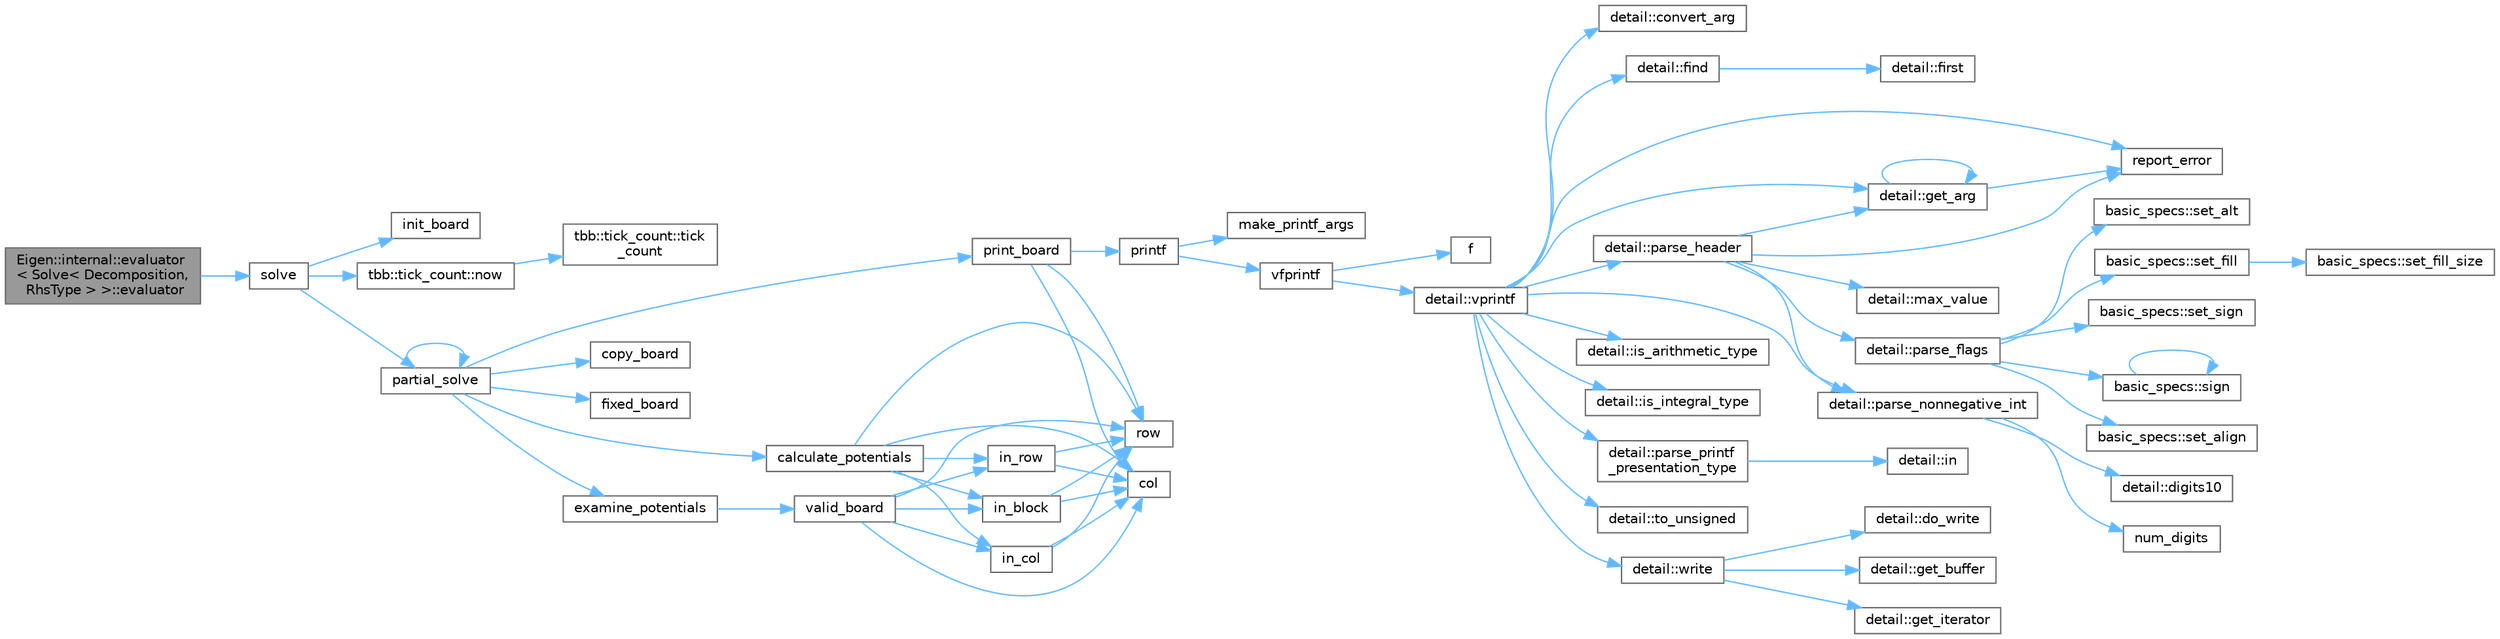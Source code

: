 digraph "Eigen::internal::evaluator&lt; Solve&lt; Decomposition, RhsType &gt; &gt;::evaluator"
{
 // LATEX_PDF_SIZE
  bgcolor="transparent";
  edge [fontname=Helvetica,fontsize=10,labelfontname=Helvetica,labelfontsize=10];
  node [fontname=Helvetica,fontsize=10,shape=box,height=0.2,width=0.4];
  rankdir="LR";
  Node1 [id="Node000001",label="Eigen::internal::evaluator\l\< Solve\< Decomposition,\l RhsType \> \>::evaluator",height=0.2,width=0.4,color="gray40", fillcolor="grey60", style="filled", fontcolor="black",tooltip=" "];
  Node1 -> Node2 [id="edge68_Node000001_Node000002",color="steelblue1",style="solid",tooltip=" "];
  Node2 [id="Node000002",label="solve",height=0.2,width=0.4,color="grey40", fillcolor="white", style="filled",URL="$sudoku_8cpp.html#a970d2c74caf59ac29774bbbca9baa75c",tooltip=" "];
  Node2 -> Node3 [id="edge69_Node000002_Node000003",color="steelblue1",style="solid",tooltip=" "];
  Node3 [id="Node000003",label="init_board",height=0.2,width=0.4,color="grey40", fillcolor="white", style="filled",URL="$sudoku_8cpp.html#a974e54b65da9557302a2efa847a7beac",tooltip=" "];
  Node2 -> Node4 [id="edge70_Node000002_Node000004",color="steelblue1",style="solid",tooltip=" "];
  Node4 [id="Node000004",label="tbb::tick_count::now",height=0.2,width=0.4,color="grey40", fillcolor="white", style="filled",URL="$classtbb_1_1tick__count.html#a74dcecde7431ff4591d7c46fc1d50d7e",tooltip="Return current time."];
  Node4 -> Node5 [id="edge71_Node000004_Node000005",color="steelblue1",style="solid",tooltip=" "];
  Node5 [id="Node000005",label="tbb::tick_count::tick\l_count",height=0.2,width=0.4,color="grey40", fillcolor="white", style="filled",URL="$classtbb_1_1tick__count.html#a9f1daa0b7a4feb800f802b4be1f1e497",tooltip="Construct an absolute timestamp initialized to zero."];
  Node2 -> Node6 [id="edge72_Node000002_Node000006",color="steelblue1",style="solid",tooltip=" "];
  Node6 [id="Node000006",label="partial_solve",height=0.2,width=0.4,color="grey40", fillcolor="white", style="filled",URL="$sudoku_8cpp.html#a1b2a2ed32b6503b82cd02b0f6a4c6a62",tooltip=" "];
  Node6 -> Node7 [id="edge73_Node000006_Node000007",color="steelblue1",style="solid",tooltip=" "];
  Node7 [id="Node000007",label="calculate_potentials",height=0.2,width=0.4,color="grey40", fillcolor="white", style="filled",URL="$sudoku_8cpp.html#ae32e9f33be06d6454d6d724bcac3daa7",tooltip=" "];
  Node7 -> Node8 [id="edge74_Node000007_Node000008",color="steelblue1",style="solid",tooltip=" "];
  Node8 [id="Node000008",label="col",height=0.2,width=0.4,color="grey40", fillcolor="white", style="filled",URL="$_matrix_base__col_8cpp.html#aa168d9544aa6d49fce0cbfc0bec849b0",tooltip=" "];
  Node7 -> Node9 [id="edge75_Node000007_Node000009",color="steelblue1",style="solid",tooltip=" "];
  Node9 [id="Node000009",label="in_block",height=0.2,width=0.4,color="grey40", fillcolor="white", style="filled",URL="$sudoku_8cpp.html#a2a6940fb59e3caacfede6d70c8e30c0d",tooltip=" "];
  Node9 -> Node8 [id="edge76_Node000009_Node000008",color="steelblue1",style="solid",tooltip=" "];
  Node9 -> Node10 [id="edge77_Node000009_Node000010",color="steelblue1",style="solid",tooltip=" "];
  Node10 [id="Node000010",label="row",height=0.2,width=0.4,color="grey40", fillcolor="white", style="filled",URL="$_matrix_base__row_8cpp.html#a64ef8efef59f875033a27e7cbbc879ec",tooltip=" "];
  Node7 -> Node11 [id="edge78_Node000007_Node000011",color="steelblue1",style="solid",tooltip=" "];
  Node11 [id="Node000011",label="in_col",height=0.2,width=0.4,color="grey40", fillcolor="white", style="filled",URL="$sudoku_8cpp.html#a4abd665176c3f1e23d02bff097d0f5bb",tooltip=" "];
  Node11 -> Node8 [id="edge79_Node000011_Node000008",color="steelblue1",style="solid",tooltip=" "];
  Node11 -> Node10 [id="edge80_Node000011_Node000010",color="steelblue1",style="solid",tooltip=" "];
  Node7 -> Node12 [id="edge81_Node000007_Node000012",color="steelblue1",style="solid",tooltip=" "];
  Node12 [id="Node000012",label="in_row",height=0.2,width=0.4,color="grey40", fillcolor="white", style="filled",URL="$sudoku_8cpp.html#a5f68640adb2f697d911fbf5bf1c10701",tooltip=" "];
  Node12 -> Node8 [id="edge82_Node000012_Node000008",color="steelblue1",style="solid",tooltip=" "];
  Node12 -> Node10 [id="edge83_Node000012_Node000010",color="steelblue1",style="solid",tooltip=" "];
  Node7 -> Node10 [id="edge84_Node000007_Node000010",color="steelblue1",style="solid",tooltip=" "];
  Node6 -> Node13 [id="edge85_Node000006_Node000013",color="steelblue1",style="solid",tooltip=" "];
  Node13 [id="Node000013",label="copy_board",height=0.2,width=0.4,color="grey40", fillcolor="white", style="filled",URL="$sudoku_8cpp.html#ae2cbb95a71185bd10ca990d2a5f2976e",tooltip=" "];
  Node6 -> Node14 [id="edge86_Node000006_Node000014",color="steelblue1",style="solid",tooltip=" "];
  Node14 [id="Node000014",label="examine_potentials",height=0.2,width=0.4,color="grey40", fillcolor="white", style="filled",URL="$sudoku_8cpp.html#a703144f99147deeecad65371d8c3d387",tooltip=" "];
  Node14 -> Node15 [id="edge87_Node000014_Node000015",color="steelblue1",style="solid",tooltip=" "];
  Node15 [id="Node000015",label="valid_board",height=0.2,width=0.4,color="grey40", fillcolor="white", style="filled",URL="$sudoku_8cpp.html#a252b5848e470f80b95fb4420933cb423",tooltip=" "];
  Node15 -> Node8 [id="edge88_Node000015_Node000008",color="steelblue1",style="solid",tooltip=" "];
  Node15 -> Node9 [id="edge89_Node000015_Node000009",color="steelblue1",style="solid",tooltip=" "];
  Node15 -> Node11 [id="edge90_Node000015_Node000011",color="steelblue1",style="solid",tooltip=" "];
  Node15 -> Node12 [id="edge91_Node000015_Node000012",color="steelblue1",style="solid",tooltip=" "];
  Node15 -> Node10 [id="edge92_Node000015_Node000010",color="steelblue1",style="solid",tooltip=" "];
  Node6 -> Node16 [id="edge93_Node000006_Node000016",color="steelblue1",style="solid",tooltip=" "];
  Node16 [id="Node000016",label="fixed_board",height=0.2,width=0.4,color="grey40", fillcolor="white", style="filled",URL="$sudoku_8cpp.html#a0f2d07e27f4319e2d9861840e7b1ff1d",tooltip=" "];
  Node6 -> Node6 [id="edge94_Node000006_Node000006",color="steelblue1",style="solid",tooltip=" "];
  Node6 -> Node17 [id="edge95_Node000006_Node000017",color="steelblue1",style="solid",tooltip=" "];
  Node17 [id="Node000017",label="print_board",height=0.2,width=0.4,color="grey40", fillcolor="white", style="filled",URL="$sudoku_8cpp.html#ac6618d9d5be01d9cc43a900b97eb31bb",tooltip=" "];
  Node17 -> Node8 [id="edge96_Node000017_Node000008",color="steelblue1",style="solid",tooltip=" "];
  Node17 -> Node18 [id="edge97_Node000017_Node000018",color="steelblue1",style="solid",tooltip=" "];
  Node18 [id="Node000018",label="printf",height=0.2,width=0.4,color="grey40", fillcolor="white", style="filled",URL="$printf_8h.html#aee3ed3a831f25f07e7be3919fff2203a",tooltip=" "];
  Node18 -> Node19 [id="edge98_Node000018_Node000019",color="steelblue1",style="solid",tooltip=" "];
  Node19 [id="Node000019",label="make_printf_args",height=0.2,width=0.4,color="grey40", fillcolor="white", style="filled",URL="$printf_8h.html#a27dcc0efcda04388971dbea3c875f122",tooltip=" "];
  Node18 -> Node20 [id="edge99_Node000018_Node000020",color="steelblue1",style="solid",tooltip=" "];
  Node20 [id="Node000020",label="vfprintf",height=0.2,width=0.4,color="grey40", fillcolor="white", style="filled",URL="$printf_8h.html#abb30aad964fc771fb52cf3ad88649df2",tooltip=" "];
  Node20 -> Node21 [id="edge100_Node000020_Node000021",color="steelblue1",style="solid",tooltip=" "];
  Node21 [id="Node000021",label="f",height=0.2,width=0.4,color="grey40", fillcolor="white", style="filled",URL="$cxx11__tensor__map_8cpp.html#a7f507fea02198f6cb81c86640c7b1a4e",tooltip=" "];
  Node20 -> Node22 [id="edge101_Node000020_Node000022",color="steelblue1",style="solid",tooltip=" "];
  Node22 [id="Node000022",label="detail::vprintf",height=0.2,width=0.4,color="grey40", fillcolor="white", style="filled",URL="$namespacedetail.html#a1c8c2218e4c822aa8f743fb9c573717f",tooltip=" "];
  Node22 -> Node23 [id="edge102_Node000022_Node000023",color="steelblue1",style="solid",tooltip=" "];
  Node23 [id="Node000023",label="detail::convert_arg",height=0.2,width=0.4,color="grey40", fillcolor="white", style="filled",URL="$namespacedetail.html#a03c11572c9a664266d6925f327dec7f3",tooltip=" "];
  Node22 -> Node24 [id="edge103_Node000022_Node000024",color="steelblue1",style="solid",tooltip=" "];
  Node24 [id="Node000024",label="detail::find",height=0.2,width=0.4,color="grey40", fillcolor="white", style="filled",URL="$namespacedetail.html#a6b71952fab3dc32f3edb2c3e9811d8d9",tooltip=" "];
  Node24 -> Node25 [id="edge104_Node000024_Node000025",color="steelblue1",style="solid",tooltip=" "];
  Node25 [id="Node000025",label="detail::first",height=0.2,width=0.4,color="grey40", fillcolor="white", style="filled",URL="$namespacedetail.html#a02319a3deb124802b88b61f85987df5e",tooltip=" "];
  Node22 -> Node26 [id="edge105_Node000022_Node000026",color="steelblue1",style="solid",tooltip=" "];
  Node26 [id="Node000026",label="detail::get_arg",height=0.2,width=0.4,color="grey40", fillcolor="white", style="filled",URL="$namespacedetail.html#a342ef250e45bd09b2ef666b6fae1c355",tooltip=" "];
  Node26 -> Node26 [id="edge106_Node000026_Node000026",color="steelblue1",style="solid",tooltip=" "];
  Node26 -> Node27 [id="edge107_Node000026_Node000027",color="steelblue1",style="solid",tooltip=" "];
  Node27 [id="Node000027",label="report_error",height=0.2,width=0.4,color="grey40", fillcolor="white", style="filled",URL="$format-inl_8h.html#a5555893692b00b61b3886349332fd01f",tooltip=" "];
  Node22 -> Node28 [id="edge108_Node000022_Node000028",color="steelblue1",style="solid",tooltip=" "];
  Node28 [id="Node000028",label="detail::is_arithmetic_type",height=0.2,width=0.4,color="grey40", fillcolor="white", style="filled",URL="$namespacedetail.html#a802c50a56a3495fdab6020b375ba1389",tooltip=" "];
  Node22 -> Node29 [id="edge109_Node000022_Node000029",color="steelblue1",style="solid",tooltip=" "];
  Node29 [id="Node000029",label="detail::is_integral_type",height=0.2,width=0.4,color="grey40", fillcolor="white", style="filled",URL="$namespacedetail.html#a2a60f8d1bee41b803f43fc42b707b5d1",tooltip=" "];
  Node22 -> Node30 [id="edge110_Node000022_Node000030",color="steelblue1",style="solid",tooltip=" "];
  Node30 [id="Node000030",label="detail::parse_header",height=0.2,width=0.4,color="grey40", fillcolor="white", style="filled",URL="$namespacedetail.html#afc9d93e58b8edb8077f8bc8eee7f4035",tooltip=" "];
  Node30 -> Node26 [id="edge111_Node000030_Node000026",color="steelblue1",style="solid",tooltip=" "];
  Node30 -> Node31 [id="edge112_Node000030_Node000031",color="steelblue1",style="solid",tooltip=" "];
  Node31 [id="Node000031",label="detail::max_value",height=0.2,width=0.4,color="grey40", fillcolor="white", style="filled",URL="$namespacedetail.html#a45c2130c44ebe54179eafcee3cda2bfb",tooltip=" "];
  Node30 -> Node32 [id="edge113_Node000030_Node000032",color="steelblue1",style="solid",tooltip=" "];
  Node32 [id="Node000032",label="detail::parse_flags",height=0.2,width=0.4,color="grey40", fillcolor="white", style="filled",URL="$namespacedetail.html#a4213daed116a37e1767881da51238261",tooltip=" "];
  Node32 -> Node33 [id="edge114_Node000032_Node000033",color="steelblue1",style="solid",tooltip=" "];
  Node33 [id="Node000033",label="basic_specs::set_align",height=0.2,width=0.4,color="grey40", fillcolor="white", style="filled",URL="$classbasic__specs.html#ad73b6f854341aaabc744bf54e6ea6af6",tooltip=" "];
  Node32 -> Node34 [id="edge115_Node000032_Node000034",color="steelblue1",style="solid",tooltip=" "];
  Node34 [id="Node000034",label="basic_specs::set_alt",height=0.2,width=0.4,color="grey40", fillcolor="white", style="filled",URL="$classbasic__specs.html#a5f10314706a8a3d579f882f30d283b61",tooltip=" "];
  Node32 -> Node35 [id="edge116_Node000032_Node000035",color="steelblue1",style="solid",tooltip=" "];
  Node35 [id="Node000035",label="basic_specs::set_fill",height=0.2,width=0.4,color="grey40", fillcolor="white", style="filled",URL="$classbasic__specs.html#a1600987fb39fed5dfdac21b218061a9e",tooltip=" "];
  Node35 -> Node36 [id="edge117_Node000035_Node000036",color="steelblue1",style="solid",tooltip=" "];
  Node36 [id="Node000036",label="basic_specs::set_fill_size",height=0.2,width=0.4,color="grey40", fillcolor="white", style="filled",URL="$classbasic__specs.html#a4b36db5ad1e38169bd6653635d5e69cd",tooltip=" "];
  Node32 -> Node37 [id="edge118_Node000032_Node000037",color="steelblue1",style="solid",tooltip=" "];
  Node37 [id="Node000037",label="basic_specs::set_sign",height=0.2,width=0.4,color="grey40", fillcolor="white", style="filled",URL="$classbasic__specs.html#a7020ec66ba6918727e4102567c5c731a",tooltip=" "];
  Node32 -> Node38 [id="edge119_Node000032_Node000038",color="steelblue1",style="solid",tooltip=" "];
  Node38 [id="Node000038",label="basic_specs::sign",height=0.2,width=0.4,color="grey40", fillcolor="white", style="filled",URL="$classbasic__specs.html#a380e6ff33a8ae05e3ef479bf95696ad2",tooltip=" "];
  Node38 -> Node38 [id="edge120_Node000038_Node000038",color="steelblue1",style="solid",tooltip=" "];
  Node30 -> Node39 [id="edge121_Node000030_Node000039",color="steelblue1",style="solid",tooltip=" "];
  Node39 [id="Node000039",label="detail::parse_nonnegative_int",height=0.2,width=0.4,color="grey40", fillcolor="white", style="filled",URL="$namespacedetail.html#a338caba782225e115a9902d4d0835f5f",tooltip=" "];
  Node39 -> Node40 [id="edge122_Node000039_Node000040",color="steelblue1",style="solid",tooltip=" "];
  Node40 [id="Node000040",label="detail::digits10",height=0.2,width=0.4,color="grey40", fillcolor="white", style="filled",URL="$namespacedetail.html#a3a043db05db2d07deb2d98ba2d04b4eb",tooltip=" "];
  Node39 -> Node41 [id="edge123_Node000039_Node000041",color="steelblue1",style="solid",tooltip=" "];
  Node41 [id="Node000041",label="num_digits",height=0.2,width=0.4,color="grey40", fillcolor="white", style="filled",URL="$_sequence_8c.html#aa16e8c03d098498ad9c8839cf2c48044",tooltip=" "];
  Node30 -> Node27 [id="edge124_Node000030_Node000027",color="steelblue1",style="solid",tooltip=" "];
  Node22 -> Node39 [id="edge125_Node000022_Node000039",color="steelblue1",style="solid",tooltip=" "];
  Node22 -> Node42 [id="edge126_Node000022_Node000042",color="steelblue1",style="solid",tooltip=" "];
  Node42 [id="Node000042",label="detail::parse_printf\l_presentation_type",height=0.2,width=0.4,color="grey40", fillcolor="white", style="filled",URL="$namespacedetail.html#aa2cb095169b23e3a66260ad7078f44cc",tooltip=" "];
  Node42 -> Node43 [id="edge127_Node000042_Node000043",color="steelblue1",style="solid",tooltip=" "];
  Node43 [id="Node000043",label="detail::in",height=0.2,width=0.4,color="grey40", fillcolor="white", style="filled",URL="$namespacedetail.html#a52a5e2ed06c229dcf95ea5c46d48d05e",tooltip=" "];
  Node22 -> Node27 [id="edge128_Node000022_Node000027",color="steelblue1",style="solid",tooltip=" "];
  Node22 -> Node44 [id="edge129_Node000022_Node000044",color="steelblue1",style="solid",tooltip=" "];
  Node44 [id="Node000044",label="detail::to_unsigned",height=0.2,width=0.4,color="grey40", fillcolor="white", style="filled",URL="$namespacedetail.html#a4855e668246c731a97484efc329f2aac",tooltip=" "];
  Node22 -> Node45 [id="edge130_Node000022_Node000045",color="steelblue1",style="solid",tooltip=" "];
  Node45 [id="Node000045",label="detail::write",height=0.2,width=0.4,color="grey40", fillcolor="white", style="filled",URL="$namespacedetail.html#a29dacf26eedc9e3575fb57329a5ca0a3",tooltip=" "];
  Node45 -> Node46 [id="edge131_Node000045_Node000046",color="steelblue1",style="solid",tooltip=" "];
  Node46 [id="Node000046",label="detail::do_write",height=0.2,width=0.4,color="grey40", fillcolor="white", style="filled",URL="$namespacedetail.html#a5007cc441bd246a9096070c10d1ea683",tooltip=" "];
  Node45 -> Node47 [id="edge132_Node000045_Node000047",color="steelblue1",style="solid",tooltip=" "];
  Node47 [id="Node000047",label="detail::get_buffer",height=0.2,width=0.4,color="grey40", fillcolor="white", style="filled",URL="$namespacedetail.html#ad803bb19df422bc4c4f92d75c7564437",tooltip=" "];
  Node45 -> Node48 [id="edge133_Node000045_Node000048",color="steelblue1",style="solid",tooltip=" "];
  Node48 [id="Node000048",label="detail::get_iterator",height=0.2,width=0.4,color="grey40", fillcolor="white", style="filled",URL="$namespacedetail.html#a05e3e231207d3f28f83261c2e7ad2fe5",tooltip=" "];
  Node17 -> Node10 [id="edge134_Node000017_Node000010",color="steelblue1",style="solid",tooltip=" "];
}
